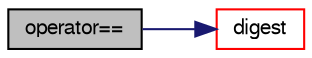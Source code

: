 digraph "operator=="
{
  bgcolor="transparent";
  edge [fontname="FreeSans",fontsize="10",labelfontname="FreeSans",labelfontsize="10"];
  node [fontname="FreeSans",fontsize="10",shape=record];
  rankdir="LR";
  Node41 [label="operator==",height=0.2,width=0.4,color="black", fillcolor="grey75", style="filled", fontcolor="black"];
  Node41 -> Node42 [color="midnightblue",fontsize="10",style="solid",fontname="FreeSans"];
  Node42 [label="digest",height=0.2,width=0.4,color="red",URL="$a27734.html#af9550b0daa727a03da4e14682a3bd7e5",tooltip="Calculate current digest from appended data. "];
}

